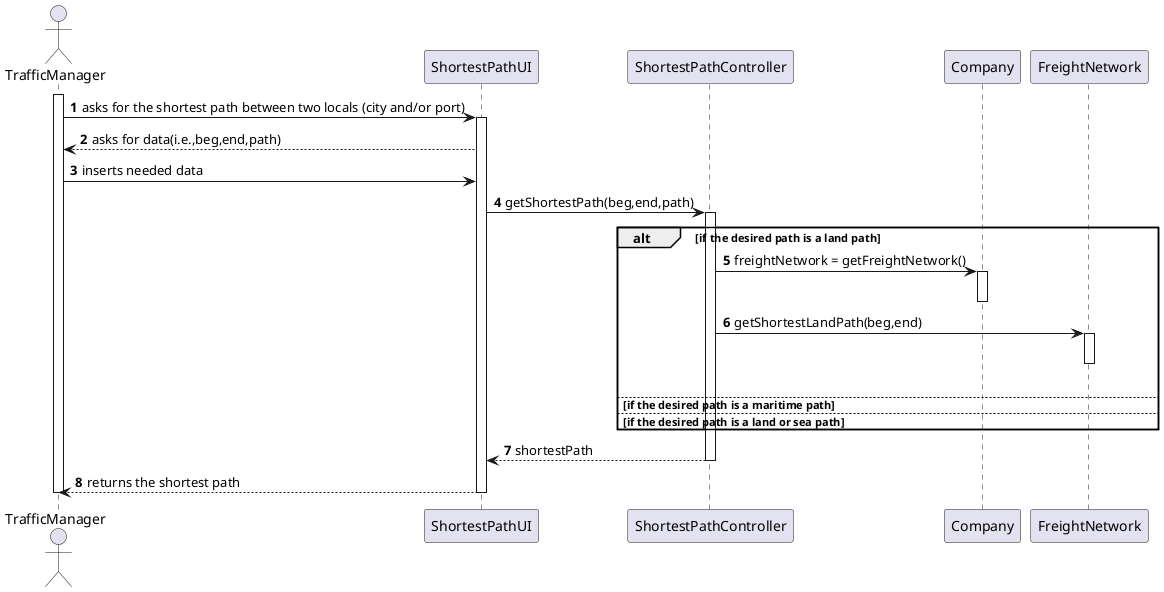 @startuml

autonumber
actor TrafficManager as C
participant "ShortestPathUI" as UI
participant "ShortestPathController" as CTRL
participant "Company" as COMPANY
participant "FreightNetwork" as NET

activate C
C -> UI : asks for the shortest path between two locals (city and/or port)
activate UI
UI --> C : asks for data(i.e.,beg,end,path)
C -> UI : inserts needed data
UI -> CTRL : getShortestPath(beg,end,path)
activate CTRL
alt if the desired path is a land path
CTRL -> COMPANY : freightNetwork = getFreightNetwork()
activate COMPANY
deactivate COMPANY
CTRL -> NET : getShortestLandPath(beg,end)
activate NET
|||
deactivate NET
else if the desired path is a maritime path

else if the desired path is a land or sea path

end
CTRL --> UI : shortestPath
deactivate CTRL
UI --> C : returns the shortest path
deactivate UI

deactivate C


@enduml